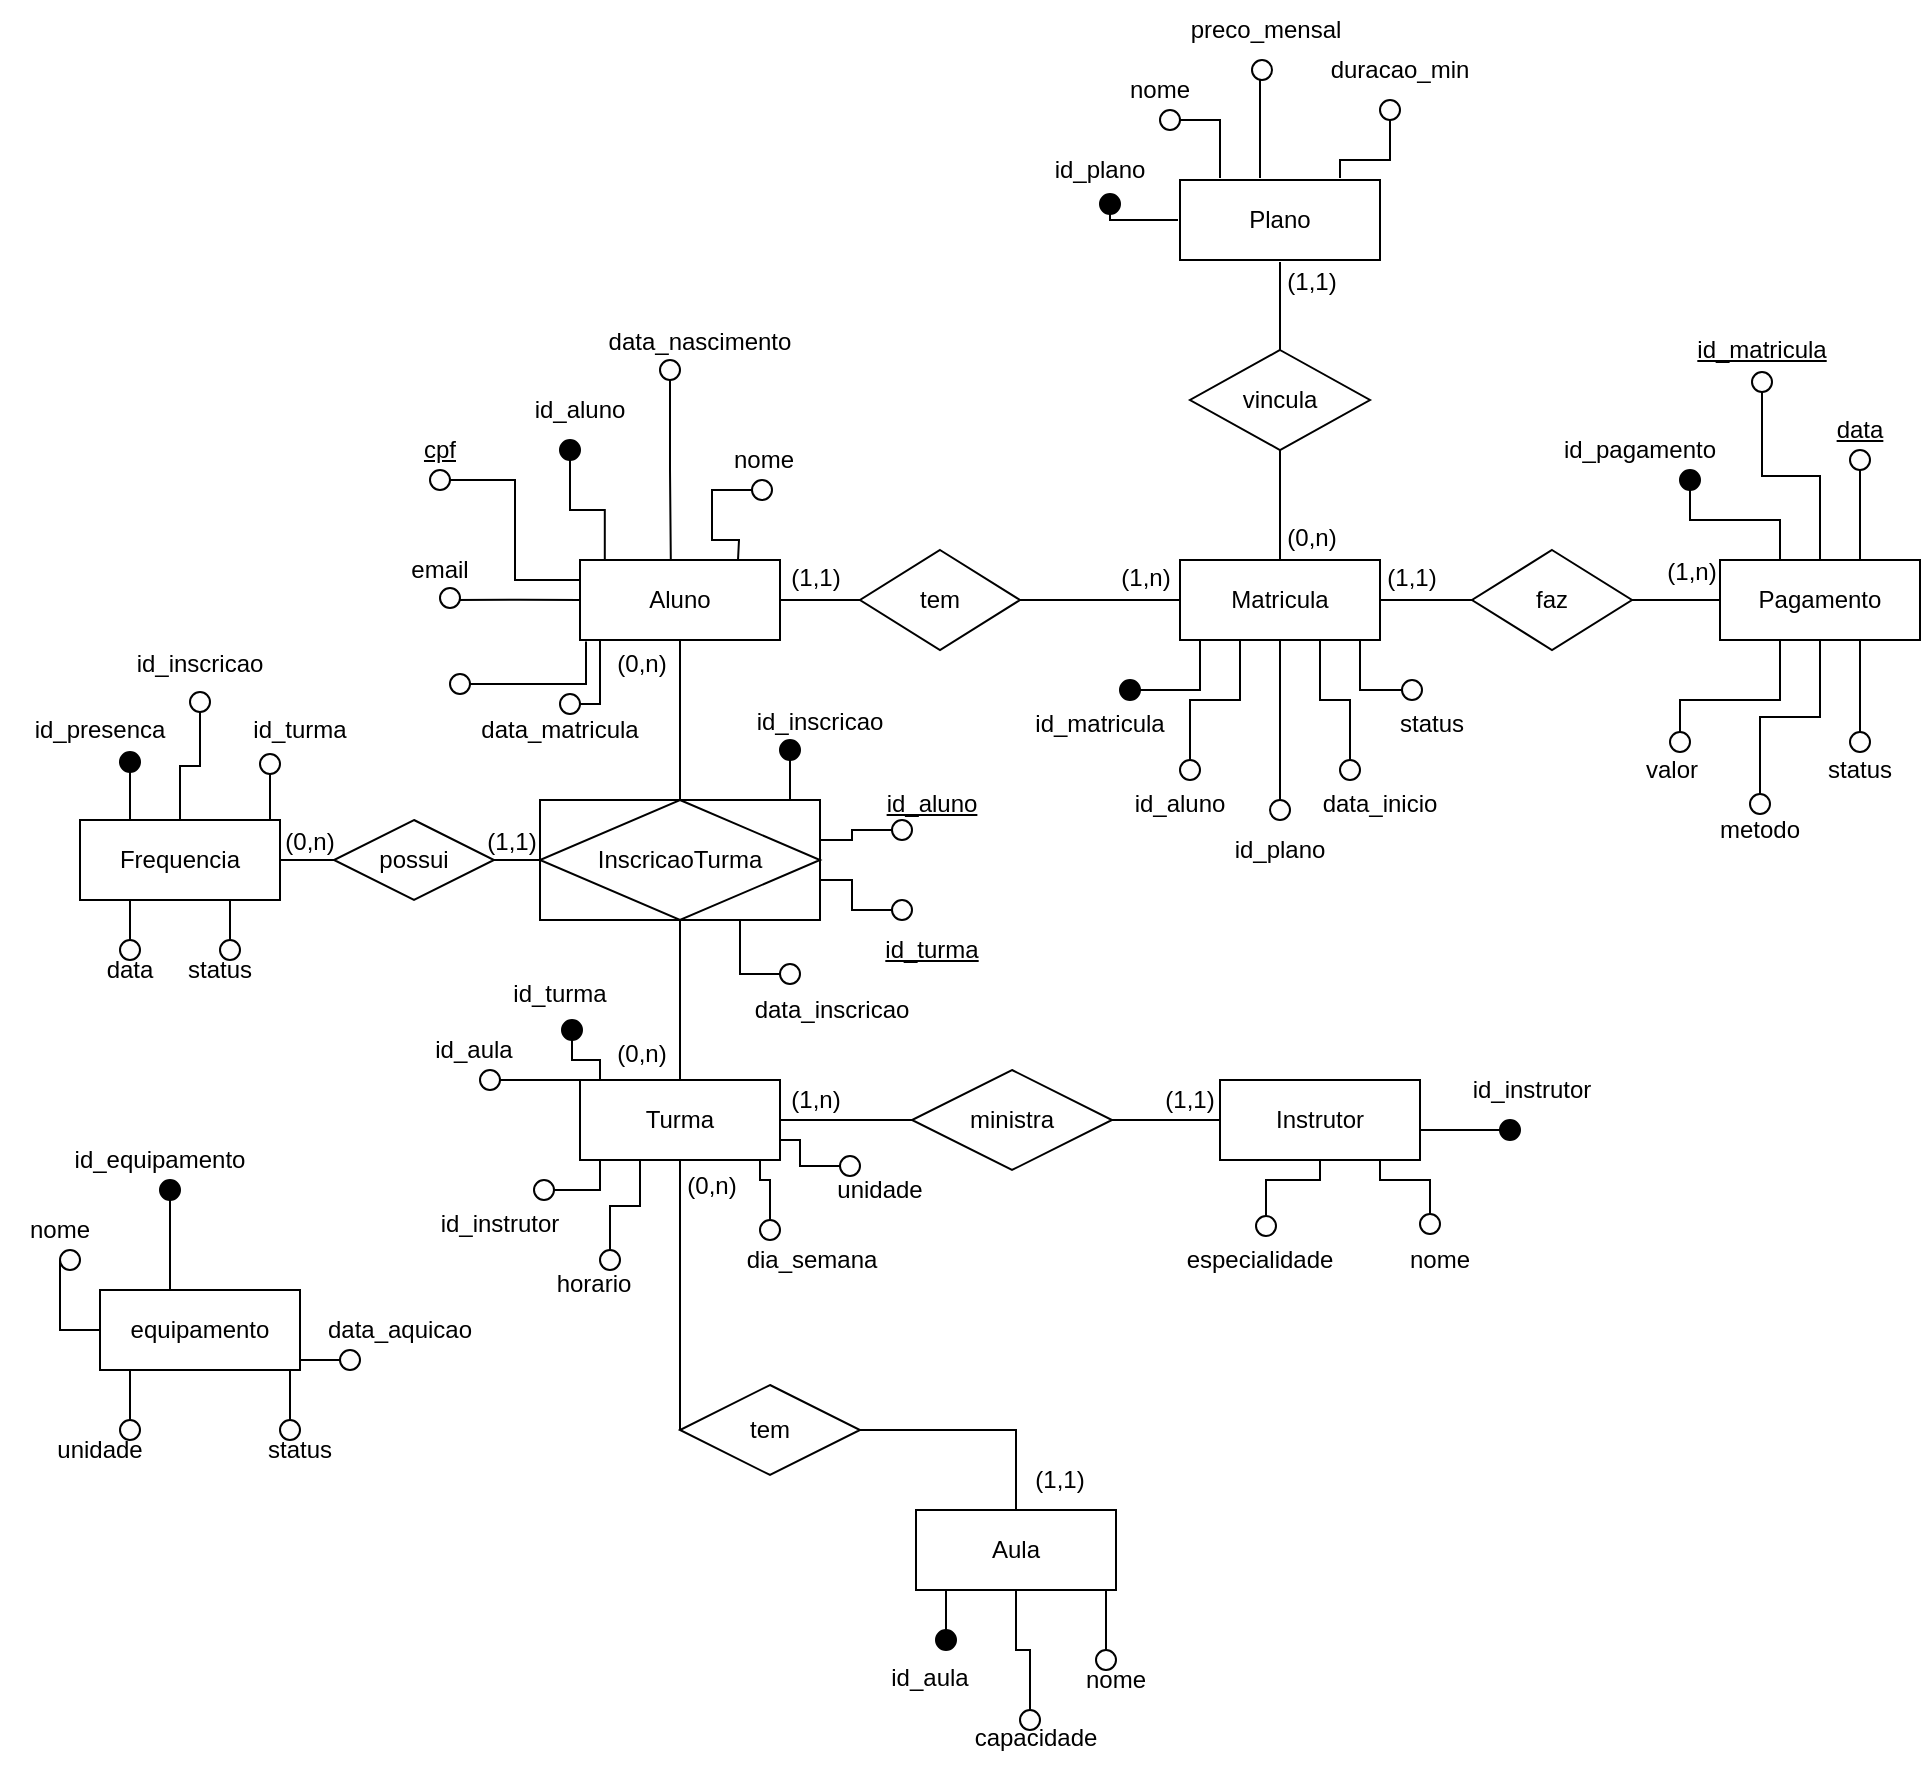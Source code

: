 <mxfile version="27.2.0">
  <diagram name="Página-1" id="5jeI69gCroo9ot7towC1">
    <mxGraphModel dx="2875" dy="958" grid="1" gridSize="10" guides="1" tooltips="1" connect="1" arrows="1" fold="1" page="1" pageScale="1" pageWidth="980" pageHeight="1390" background="none" math="0" shadow="0">
      <root>
        <mxCell id="0" />
        <mxCell id="1" parent="0" />
        <mxCell id="Lva2GTm_y-HYTiJIAOpJ-32" style="edgeStyle=orthogonalEdgeStyle;rounded=0;orthogonalLoop=1;jettySize=auto;html=1;exitX=0.5;exitY=1;exitDx=0;exitDy=0;endArrow=none;endFill=0;" parent="1" source="Lva2GTm_y-HYTiJIAOpJ-8" target="Lva2GTm_y-HYTiJIAOpJ-10" edge="1">
          <mxGeometry relative="1" as="geometry" />
        </mxCell>
        <mxCell id="Lva2GTm_y-HYTiJIAOpJ-36" style="edgeStyle=orthogonalEdgeStyle;rounded=0;orthogonalLoop=1;jettySize=auto;html=1;exitX=0;exitY=0.5;exitDx=0;exitDy=0;endArrow=none;endFill=0;" parent="1" source="Lva2GTm_y-HYTiJIAOpJ-8" target="Lva2GTm_y-HYTiJIAOpJ-24" edge="1">
          <mxGeometry relative="1" as="geometry" />
        </mxCell>
        <mxCell id="Lva2GTm_y-HYTiJIAOpJ-8" value="InscricaoTurma" style="shape=associativeEntity;whiteSpace=wrap;html=1;align=center;rounded=0;" parent="1" vertex="1">
          <mxGeometry x="-690" y="450" width="140" height="60" as="geometry" />
        </mxCell>
        <mxCell id="Lva2GTm_y-HYTiJIAOpJ-9" value="equipamento" style="whiteSpace=wrap;html=1;align=center;" parent="1" vertex="1">
          <mxGeometry x="-910" y="695" width="100" height="40" as="geometry" />
        </mxCell>
        <mxCell id="Lva2GTm_y-HYTiJIAOpJ-33" style="edgeStyle=orthogonalEdgeStyle;rounded=0;orthogonalLoop=1;jettySize=auto;html=1;endArrow=none;endFill=0;" parent="1" source="Lva2GTm_y-HYTiJIAOpJ-10" target="Lva2GTm_y-HYTiJIAOpJ-13" edge="1">
          <mxGeometry relative="1" as="geometry" />
        </mxCell>
        <mxCell id="Lva2GTm_y-HYTiJIAOpJ-10" value="Turma" style="whiteSpace=wrap;html=1;align=center;" parent="1" vertex="1">
          <mxGeometry x="-670" y="590" width="100" height="40" as="geometry" />
        </mxCell>
        <mxCell id="Lva2GTm_y-HYTiJIAOpJ-11" value="Instrutor" style="whiteSpace=wrap;html=1;align=center;" parent="1" vertex="1">
          <mxGeometry x="-350" y="590" width="100" height="40" as="geometry" />
        </mxCell>
        <mxCell id="Lva2GTm_y-HYTiJIAOpJ-34" style="edgeStyle=orthogonalEdgeStyle;rounded=0;orthogonalLoop=1;jettySize=auto;html=1;exitX=1;exitY=0.5;exitDx=0;exitDy=0;endArrow=none;endFill=0;" parent="1" source="Lva2GTm_y-HYTiJIAOpJ-13" target="Lva2GTm_y-HYTiJIAOpJ-11" edge="1">
          <mxGeometry relative="1" as="geometry" />
        </mxCell>
        <mxCell id="Lva2GTm_y-HYTiJIAOpJ-13" value="ministra" style="shape=rhombus;perimeter=rhombusPerimeter;whiteSpace=wrap;html=1;align=center;" parent="1" vertex="1">
          <mxGeometry x="-504" y="585" width="100" height="50" as="geometry" />
        </mxCell>
        <mxCell id="Lva2GTm_y-HYTiJIAOpJ-14" value="Aula" style="whiteSpace=wrap;html=1;align=center;" parent="1" vertex="1">
          <mxGeometry x="-502" y="805" width="100" height="40" as="geometry" />
        </mxCell>
        <mxCell id="Lva2GTm_y-HYTiJIAOpJ-25" style="edgeStyle=orthogonalEdgeStyle;rounded=0;orthogonalLoop=1;jettySize=auto;html=1;entryX=0;entryY=0.5;entryDx=0;entryDy=0;endArrow=none;endFill=0;" parent="1" source="Lva2GTm_y-HYTiJIAOpJ-15" target="Lva2GTm_y-HYTiJIAOpJ-19" edge="1">
          <mxGeometry relative="1" as="geometry" />
        </mxCell>
        <mxCell id="Lva2GTm_y-HYTiJIAOpJ-31" style="edgeStyle=orthogonalEdgeStyle;rounded=0;orthogonalLoop=1;jettySize=auto;html=1;endArrow=none;endFill=0;" parent="1" source="Lva2GTm_y-HYTiJIAOpJ-15" target="Lva2GTm_y-HYTiJIAOpJ-8" edge="1">
          <mxGeometry relative="1" as="geometry" />
        </mxCell>
        <mxCell id="Lva2GTm_y-HYTiJIAOpJ-15" value="Aluno" style="whiteSpace=wrap;html=1;align=center;" parent="1" vertex="1">
          <mxGeometry x="-670" y="330" width="100" height="40" as="geometry" />
        </mxCell>
        <mxCell id="Lva2GTm_y-HYTiJIAOpJ-27" style="edgeStyle=orthogonalEdgeStyle;rounded=0;orthogonalLoop=1;jettySize=auto;html=1;entryX=0;entryY=0.5;entryDx=0;entryDy=0;endArrow=none;endFill=0;" parent="1" source="Lva2GTm_y-HYTiJIAOpJ-16" target="Lva2GTm_y-HYTiJIAOpJ-22" edge="1">
          <mxGeometry relative="1" as="geometry" />
        </mxCell>
        <mxCell id="Lva2GTm_y-HYTiJIAOpJ-28" style="edgeStyle=orthogonalEdgeStyle;rounded=0;orthogonalLoop=1;jettySize=auto;html=1;entryX=0.5;entryY=1;entryDx=0;entryDy=0;endArrow=none;endFill=0;" parent="1" source="Lva2GTm_y-HYTiJIAOpJ-16" target="Lva2GTm_y-HYTiJIAOpJ-20" edge="1">
          <mxGeometry relative="1" as="geometry" />
        </mxCell>
        <mxCell id="Lva2GTm_y-HYTiJIAOpJ-16" value="Matricula" style="whiteSpace=wrap;html=1;align=center;" parent="1" vertex="1">
          <mxGeometry x="-370" y="330" width="100" height="40" as="geometry" />
        </mxCell>
        <mxCell id="Lva2GTm_y-HYTiJIAOpJ-17" value="Pagamento" style="whiteSpace=wrap;html=1;align=center;" parent="1" vertex="1">
          <mxGeometry x="-100" y="330" width="100" height="40" as="geometry" />
        </mxCell>
        <mxCell id="Lva2GTm_y-HYTiJIAOpJ-18" value="Plano" style="whiteSpace=wrap;html=1;align=center;strokeColor=default;perimeterSpacing=1;" parent="1" vertex="1">
          <mxGeometry x="-370" y="140" width="100" height="40" as="geometry" />
        </mxCell>
        <mxCell id="Lva2GTm_y-HYTiJIAOpJ-26" style="edgeStyle=orthogonalEdgeStyle;rounded=0;orthogonalLoop=1;jettySize=auto;html=1;endArrow=none;endFill=0;" parent="1" source="Lva2GTm_y-HYTiJIAOpJ-19" target="Lva2GTm_y-HYTiJIAOpJ-16" edge="1">
          <mxGeometry relative="1" as="geometry" />
        </mxCell>
        <mxCell id="Lva2GTm_y-HYTiJIAOpJ-19" value="tem" style="shape=rhombus;perimeter=rhombusPerimeter;whiteSpace=wrap;html=1;align=center;" parent="1" vertex="1">
          <mxGeometry x="-530" y="325" width="80" height="50" as="geometry" />
        </mxCell>
        <mxCell id="Lva2GTm_y-HYTiJIAOpJ-29" value="" style="edgeStyle=orthogonalEdgeStyle;rounded=0;orthogonalLoop=1;jettySize=auto;html=1;endArrow=none;endFill=0;" parent="1" source="Lva2GTm_y-HYTiJIAOpJ-20" target="Lva2GTm_y-HYTiJIAOpJ-18" edge="1">
          <mxGeometry relative="1" as="geometry" />
        </mxCell>
        <mxCell id="Lva2GTm_y-HYTiJIAOpJ-20" value="vincula" style="shape=rhombus;perimeter=rhombusPerimeter;whiteSpace=wrap;html=1;align=center;" parent="1" vertex="1">
          <mxGeometry x="-365" y="225" width="90" height="50" as="geometry" />
        </mxCell>
        <mxCell id="Lva2GTm_y-HYTiJIAOpJ-21" style="edgeStyle=orthogonalEdgeStyle;rounded=0;orthogonalLoop=1;jettySize=auto;html=1;exitX=0.5;exitY=1;exitDx=0;exitDy=0;" parent="1" source="Lva2GTm_y-HYTiJIAOpJ-20" target="Lva2GTm_y-HYTiJIAOpJ-20" edge="1">
          <mxGeometry relative="1" as="geometry" />
        </mxCell>
        <mxCell id="Lva2GTm_y-HYTiJIAOpJ-30" style="edgeStyle=orthogonalEdgeStyle;rounded=0;orthogonalLoop=1;jettySize=auto;html=1;exitX=1;exitY=0.5;exitDx=0;exitDy=0;entryX=0;entryY=0.5;entryDx=0;entryDy=0;endArrow=none;endFill=0;" parent="1" source="Lva2GTm_y-HYTiJIAOpJ-22" target="Lva2GTm_y-HYTiJIAOpJ-17" edge="1">
          <mxGeometry relative="1" as="geometry" />
        </mxCell>
        <mxCell id="Lva2GTm_y-HYTiJIAOpJ-22" value="faz" style="shape=rhombus;perimeter=rhombusPerimeter;whiteSpace=wrap;html=1;align=center;" parent="1" vertex="1">
          <mxGeometry x="-224" y="325" width="80" height="50" as="geometry" />
        </mxCell>
        <mxCell id="Lva2GTm_y-HYTiJIAOpJ-24" value="Frequencia" style="whiteSpace=wrap;html=1;align=center;" parent="1" vertex="1">
          <mxGeometry x="-920" y="460" width="100" height="40" as="geometry" />
        </mxCell>
        <mxCell id="Lva2GTm_y-HYTiJIAOpJ-38" value="(1,1)" style="text;html=1;align=center;verticalAlign=middle;whiteSpace=wrap;rounded=0;" parent="1" vertex="1">
          <mxGeometry x="-582" y="324" width="60" height="30" as="geometry" />
        </mxCell>
        <mxCell id="Lva2GTm_y-HYTiJIAOpJ-39" value="(1,n)" style="text;html=1;align=center;verticalAlign=middle;whiteSpace=wrap;rounded=0;" parent="1" vertex="1">
          <mxGeometry x="-417" y="324" width="60" height="30" as="geometry" />
        </mxCell>
        <mxCell id="Lva2GTm_y-HYTiJIAOpJ-40" value="(1,1)" style="text;html=1;align=center;verticalAlign=middle;whiteSpace=wrap;rounded=0;" parent="1" vertex="1">
          <mxGeometry x="-284" y="324" width="60" height="30" as="geometry" />
        </mxCell>
        <mxCell id="Lva2GTm_y-HYTiJIAOpJ-41" value="(1,n)" style="text;html=1;align=center;verticalAlign=middle;whiteSpace=wrap;rounded=0;" parent="1" vertex="1">
          <mxGeometry x="-144" y="321" width="60" height="30" as="geometry" />
        </mxCell>
        <mxCell id="Lva2GTm_y-HYTiJIAOpJ-42" value="(0,n)" style="text;html=1;align=center;verticalAlign=middle;whiteSpace=wrap;rounded=0;" parent="1" vertex="1">
          <mxGeometry x="-334" y="304" width="60" height="30" as="geometry" />
        </mxCell>
        <mxCell id="Lva2GTm_y-HYTiJIAOpJ-43" value="(1,1)" style="text;html=1;align=center;verticalAlign=middle;whiteSpace=wrap;rounded=0;" parent="1" vertex="1">
          <mxGeometry x="-334" y="176" width="60" height="30" as="geometry" />
        </mxCell>
        <mxCell id="Lva2GTm_y-HYTiJIAOpJ-44" value="(0,n)" style="text;html=1;align=center;verticalAlign=middle;whiteSpace=wrap;rounded=0;" parent="1" vertex="1">
          <mxGeometry x="-660" y="367" width="42" height="30" as="geometry" />
        </mxCell>
        <mxCell id="Lva2GTm_y-HYTiJIAOpJ-45" value="(0,n)" style="text;html=1;align=center;verticalAlign=middle;whiteSpace=wrap;rounded=0;" parent="1" vertex="1">
          <mxGeometry x="-669" y="562" width="60" height="30" as="geometry" />
        </mxCell>
        <mxCell id="Lva2GTm_y-HYTiJIAOpJ-46" value="(1,1)" style="text;html=1;align=center;verticalAlign=middle;whiteSpace=wrap;rounded=0;" parent="1" vertex="1">
          <mxGeometry x="-395" y="585" width="60" height="30" as="geometry" />
        </mxCell>
        <mxCell id="Lva2GTm_y-HYTiJIAOpJ-47" value="(1,n)" style="text;html=1;align=center;verticalAlign=middle;whiteSpace=wrap;rounded=0;" parent="1" vertex="1">
          <mxGeometry x="-582" y="585" width="60" height="30" as="geometry" />
        </mxCell>
        <mxCell id="Lva2GTm_y-HYTiJIAOpJ-48" value="(1,1)" style="text;html=1;align=center;verticalAlign=middle;whiteSpace=wrap;rounded=0;" parent="1" vertex="1">
          <mxGeometry x="-460" y="775" width="60" height="30" as="geometry" />
        </mxCell>
        <mxCell id="Lva2GTm_y-HYTiJIAOpJ-49" value="(0,n)" style="text;html=1;align=center;verticalAlign=middle;whiteSpace=wrap;rounded=0;" parent="1" vertex="1">
          <mxGeometry x="-634" y="628" width="60" height="30" as="geometry" />
        </mxCell>
        <mxCell id="Lva2GTm_y-HYTiJIAOpJ-52" value="id_aluno" style="text;html=1;align=center;verticalAlign=middle;whiteSpace=wrap;rounded=0;" parent="1" vertex="1">
          <mxGeometry x="-700" y="240" width="60" height="30" as="geometry" />
        </mxCell>
        <mxCell id="Lva2GTm_y-HYTiJIAOpJ-53" value="nome" style="text;html=1;align=center;verticalAlign=middle;whiteSpace=wrap;rounded=0;" parent="1" vertex="1">
          <mxGeometry x="-608" y="265" width="60" height="30" as="geometry" />
        </mxCell>
        <mxCell id="Lva2GTm_y-HYTiJIAOpJ-54" value="data_nascimento" style="text;html=1;align=center;verticalAlign=middle;whiteSpace=wrap;rounded=0;" parent="1" vertex="1">
          <mxGeometry x="-670" y="206" width="120" height="30" as="geometry" />
        </mxCell>
        <mxCell id="Lva2GTm_y-HYTiJIAOpJ-55" value="cpf" style="text;html=1;align=center;verticalAlign=middle;whiteSpace=wrap;rounded=0;fontStyle=4" parent="1" vertex="1">
          <mxGeometry x="-770" y="260" width="60" height="30" as="geometry" />
        </mxCell>
        <mxCell id="Lva2GTm_y-HYTiJIAOpJ-56" value="email" style="text;html=1;align=center;verticalAlign=middle;whiteSpace=wrap;rounded=0;" parent="1" vertex="1">
          <mxGeometry x="-770" y="320" width="60" height="30" as="geometry" />
        </mxCell>
        <mxCell id="Lva2GTm_y-HYTiJIAOpJ-59" value="data_matricula" style="text;html=1;align=center;verticalAlign=middle;whiteSpace=wrap;rounded=0;" parent="1" vertex="1">
          <mxGeometry x="-710" y="400" width="60" height="30" as="geometry" />
        </mxCell>
        <mxCell id="Lva2GTm_y-HYTiJIAOpJ-74" style="edgeStyle=orthogonalEdgeStyle;rounded=0;orthogonalLoop=1;jettySize=auto;html=1;entryX=0;entryY=0.25;entryDx=0;entryDy=0;endArrow=none;endFill=0;" parent="1" source="Lva2GTm_y-HYTiJIAOpJ-61" target="Lva2GTm_y-HYTiJIAOpJ-15" edge="1">
          <mxGeometry relative="1" as="geometry" />
        </mxCell>
        <mxCell id="Lva2GTm_y-HYTiJIAOpJ-61" value="" style="ellipse;whiteSpace=wrap;html=1;aspect=fixed;" parent="1" vertex="1">
          <mxGeometry x="-745" y="285" width="10" height="10" as="geometry" />
        </mxCell>
        <mxCell id="Lva2GTm_y-HYTiJIAOpJ-62" value="" style="ellipse;whiteSpace=wrap;html=1;aspect=fixed;" parent="1" vertex="1">
          <mxGeometry x="-584" y="290" width="10" height="10" as="geometry" />
        </mxCell>
        <mxCell id="Lva2GTm_y-HYTiJIAOpJ-63" value="" style="ellipse;whiteSpace=wrap;html=1;aspect=fixed;" parent="1" vertex="1">
          <mxGeometry x="-630" y="230" width="10" height="10" as="geometry" />
        </mxCell>
        <mxCell id="Lva2GTm_y-HYTiJIAOpJ-64" value="" style="ellipse;whiteSpace=wrap;html=1;aspect=fixed;labelBackgroundColor=none;fillColor=#000000;" parent="1" vertex="1">
          <mxGeometry x="-680" y="270" width="10" height="10" as="geometry" />
        </mxCell>
        <mxCell id="Lva2GTm_y-HYTiJIAOpJ-73" style="edgeStyle=orthogonalEdgeStyle;rounded=0;orthogonalLoop=1;jettySize=auto;html=1;entryX=0;entryY=0.5;entryDx=0;entryDy=0;exitX=0.7;exitY=0.594;exitDx=0;exitDy=0;exitPerimeter=0;endArrow=none;endFill=0;" parent="1" source="Lva2GTm_y-HYTiJIAOpJ-65" target="Lva2GTm_y-HYTiJIAOpJ-15" edge="1">
          <mxGeometry relative="1" as="geometry" />
        </mxCell>
        <mxCell id="Lva2GTm_y-HYTiJIAOpJ-65" value="" style="ellipse;whiteSpace=wrap;html=1;aspect=fixed;" parent="1" vertex="1">
          <mxGeometry x="-740" y="344" width="10" height="10" as="geometry" />
        </mxCell>
        <mxCell id="Lva2GTm_y-HYTiJIAOpJ-66" value="" style="ellipse;whiteSpace=wrap;html=1;aspect=fixed;" parent="1" vertex="1">
          <mxGeometry x="-735" y="387" width="10" height="10" as="geometry" />
        </mxCell>
        <mxCell id="Lva2GTm_y-HYTiJIAOpJ-128" style="edgeStyle=orthogonalEdgeStyle;rounded=0;orthogonalLoop=1;jettySize=auto;html=1;endArrow=none;endFill=0;" parent="1" source="Lva2GTm_y-HYTiJIAOpJ-67" target="Lva2GTm_y-HYTiJIAOpJ-15" edge="1">
          <mxGeometry relative="1" as="geometry">
            <Array as="points">
              <mxPoint x="-660" y="402" />
            </Array>
          </mxGeometry>
        </mxCell>
        <mxCell id="Lva2GTm_y-HYTiJIAOpJ-67" value="" style="ellipse;whiteSpace=wrap;html=1;aspect=fixed;" parent="1" vertex="1">
          <mxGeometry x="-680" y="397" width="10" height="10" as="geometry" />
        </mxCell>
        <mxCell id="Lva2GTm_y-HYTiJIAOpJ-71" style="edgeStyle=orthogonalEdgeStyle;rounded=0;orthogonalLoop=1;jettySize=auto;html=1;entryX=0.033;entryY=1.017;entryDx=0;entryDy=0;endArrow=none;endFill=0;entryPerimeter=0;" parent="1" source="Lva2GTm_y-HYTiJIAOpJ-66" target="Lva2GTm_y-HYTiJIAOpJ-15" edge="1">
          <mxGeometry relative="1" as="geometry">
            <Array as="points">
              <mxPoint x="-667" y="392" />
              <mxPoint x="-667" y="371" />
            </Array>
          </mxGeometry>
        </mxCell>
        <mxCell id="Lva2GTm_y-HYTiJIAOpJ-75" style="edgeStyle=orthogonalEdgeStyle;rounded=0;orthogonalLoop=1;jettySize=auto;html=1;entryX=0.124;entryY=-0.004;entryDx=0;entryDy=0;entryPerimeter=0;endArrow=none;endFill=0;" parent="1" source="Lva2GTm_y-HYTiJIAOpJ-64" target="Lva2GTm_y-HYTiJIAOpJ-15" edge="1">
          <mxGeometry relative="1" as="geometry" />
        </mxCell>
        <mxCell id="Lva2GTm_y-HYTiJIAOpJ-76" style="edgeStyle=orthogonalEdgeStyle;rounded=0;orthogonalLoop=1;jettySize=auto;html=1;endArrow=none;endFill=0;" parent="1" source="Lva2GTm_y-HYTiJIAOpJ-62" edge="1">
          <mxGeometry relative="1" as="geometry">
            <mxPoint x="-591" y="330" as="targetPoint" />
          </mxGeometry>
        </mxCell>
        <mxCell id="Lva2GTm_y-HYTiJIAOpJ-77" style="edgeStyle=orthogonalEdgeStyle;rounded=0;orthogonalLoop=1;jettySize=auto;html=1;entryX=0.454;entryY=-0.013;entryDx=0;entryDy=0;entryPerimeter=0;endArrow=none;endFill=0;" parent="1" source="Lva2GTm_y-HYTiJIAOpJ-63" target="Lva2GTm_y-HYTiJIAOpJ-15" edge="1">
          <mxGeometry relative="1" as="geometry" />
        </mxCell>
        <mxCell id="Lva2GTm_y-HYTiJIAOpJ-79" value="id_matricula" style="text;html=1;align=center;verticalAlign=middle;whiteSpace=wrap;rounded=0;" parent="1" vertex="1">
          <mxGeometry x="-440" y="397" width="60" height="30" as="geometry" />
        </mxCell>
        <mxCell id="Lva2GTm_y-HYTiJIAOpJ-80" value="id_aluno" style="text;html=1;align=center;verticalAlign=middle;whiteSpace=wrap;rounded=0;" parent="1" vertex="1">
          <mxGeometry x="-400" y="437" width="60" height="30" as="geometry" />
        </mxCell>
        <mxCell id="Lva2GTm_y-HYTiJIAOpJ-81" value="id_plano" style="text;html=1;align=center;verticalAlign=middle;whiteSpace=wrap;rounded=0;" parent="1" vertex="1">
          <mxGeometry x="-350" y="460" width="60" height="30" as="geometry" />
        </mxCell>
        <mxCell id="Lva2GTm_y-HYTiJIAOpJ-82" value="data_inicio" style="text;html=1;align=center;verticalAlign=middle;whiteSpace=wrap;rounded=0;" parent="1" vertex="1">
          <mxGeometry x="-300" y="437" width="60" height="30" as="geometry" />
        </mxCell>
        <mxCell id="Lva2GTm_y-HYTiJIAOpJ-83" value="status" style="text;html=1;align=center;verticalAlign=middle;whiteSpace=wrap;rounded=0;" parent="1" vertex="1">
          <mxGeometry x="-274" y="397" width="60" height="30" as="geometry" />
        </mxCell>
        <mxCell id="Lva2GTm_y-HYTiJIAOpJ-90" style="edgeStyle=orthogonalEdgeStyle;rounded=0;orthogonalLoop=1;jettySize=auto;html=1;endArrow=none;endFill=0;" parent="1" source="Lva2GTm_y-HYTiJIAOpJ-85" target="Lva2GTm_y-HYTiJIAOpJ-16" edge="1">
          <mxGeometry relative="1" as="geometry">
            <Array as="points">
              <mxPoint x="-360" y="395" />
            </Array>
          </mxGeometry>
        </mxCell>
        <mxCell id="Lva2GTm_y-HYTiJIAOpJ-85" value="" style="ellipse;whiteSpace=wrap;html=1;aspect=fixed;labelBackgroundColor=none;fillColor=#000000;" parent="1" vertex="1">
          <mxGeometry x="-400" y="390" width="10" height="10" as="geometry" />
        </mxCell>
        <mxCell id="Lva2GTm_y-HYTiJIAOpJ-89" style="edgeStyle=orthogonalEdgeStyle;rounded=0;orthogonalLoop=1;jettySize=auto;html=1;endArrow=none;endFill=0;" parent="1" source="Lva2GTm_y-HYTiJIAOpJ-86" target="Lva2GTm_y-HYTiJIAOpJ-16" edge="1">
          <mxGeometry relative="1" as="geometry">
            <Array as="points">
              <mxPoint x="-365" y="400" />
              <mxPoint x="-340" y="400" />
            </Array>
          </mxGeometry>
        </mxCell>
        <mxCell id="Lva2GTm_y-HYTiJIAOpJ-86" value="" style="ellipse;whiteSpace=wrap;html=1;aspect=fixed;" parent="1" vertex="1">
          <mxGeometry x="-370" y="430" width="10" height="10" as="geometry" />
        </mxCell>
        <mxCell id="Lva2GTm_y-HYTiJIAOpJ-88" style="edgeStyle=orthogonalEdgeStyle;rounded=0;orthogonalLoop=1;jettySize=auto;html=1;endArrow=none;endFill=0;" parent="1" source="Lva2GTm_y-HYTiJIAOpJ-87" target="Lva2GTm_y-HYTiJIAOpJ-16" edge="1">
          <mxGeometry relative="1" as="geometry">
            <Array as="points">
              <mxPoint x="-320" y="390" />
              <mxPoint x="-320" y="390" />
            </Array>
          </mxGeometry>
        </mxCell>
        <mxCell id="Lva2GTm_y-HYTiJIAOpJ-87" value="" style="ellipse;whiteSpace=wrap;html=1;aspect=fixed;" parent="1" vertex="1">
          <mxGeometry x="-325" y="450" width="10" height="10" as="geometry" />
        </mxCell>
        <mxCell id="Lva2GTm_y-HYTiJIAOpJ-93" style="edgeStyle=orthogonalEdgeStyle;rounded=0;orthogonalLoop=1;jettySize=auto;html=1;endArrow=none;endFill=0;" parent="1" source="Lva2GTm_y-HYTiJIAOpJ-91" target="Lva2GTm_y-HYTiJIAOpJ-16" edge="1">
          <mxGeometry relative="1" as="geometry">
            <Array as="points">
              <mxPoint x="-285" y="400" />
              <mxPoint x="-300" y="400" />
            </Array>
          </mxGeometry>
        </mxCell>
        <mxCell id="Lva2GTm_y-HYTiJIAOpJ-91" value="" style="ellipse;whiteSpace=wrap;html=1;aspect=fixed;" parent="1" vertex="1">
          <mxGeometry x="-290" y="430" width="10" height="10" as="geometry" />
        </mxCell>
        <mxCell id="Lva2GTm_y-HYTiJIAOpJ-95" style="edgeStyle=orthogonalEdgeStyle;rounded=0;orthogonalLoop=1;jettySize=auto;html=1;endArrow=none;endFill=0;" parent="1" source="Lva2GTm_y-HYTiJIAOpJ-92" target="Lva2GTm_y-HYTiJIAOpJ-16" edge="1">
          <mxGeometry relative="1" as="geometry">
            <Array as="points">
              <mxPoint x="-280" y="395" />
            </Array>
          </mxGeometry>
        </mxCell>
        <mxCell id="Lva2GTm_y-HYTiJIAOpJ-92" value="" style="ellipse;whiteSpace=wrap;html=1;aspect=fixed;" parent="1" vertex="1">
          <mxGeometry x="-259" y="390" width="10" height="10" as="geometry" />
        </mxCell>
        <mxCell id="Lva2GTm_y-HYTiJIAOpJ-96" value="id_plano" style="text;html=1;align=center;verticalAlign=middle;whiteSpace=wrap;rounded=0;" parent="1" vertex="1">
          <mxGeometry x="-440" y="120" width="60" height="30" as="geometry" />
        </mxCell>
        <mxCell id="Lva2GTm_y-HYTiJIAOpJ-97" value="nome" style="text;html=1;align=center;verticalAlign=middle;whiteSpace=wrap;rounded=0;" parent="1" vertex="1">
          <mxGeometry x="-410" y="80" width="60" height="30" as="geometry" />
        </mxCell>
        <mxCell id="Lva2GTm_y-HYTiJIAOpJ-98" value="preco_mensal" style="text;html=1;align=center;verticalAlign=middle;whiteSpace=wrap;rounded=0;" parent="1" vertex="1">
          <mxGeometry x="-357" y="50" width="60" height="30" as="geometry" />
        </mxCell>
        <mxCell id="Lva2GTm_y-HYTiJIAOpJ-99" value="duracao_min" style="text;html=1;align=center;verticalAlign=middle;whiteSpace=wrap;rounded=0;" parent="1" vertex="1">
          <mxGeometry x="-290" y="70" width="60" height="30" as="geometry" />
        </mxCell>
        <mxCell id="Lva2GTm_y-HYTiJIAOpJ-103" style="edgeStyle=orthogonalEdgeStyle;rounded=0;orthogonalLoop=1;jettySize=auto;html=1;endArrow=none;endFill=0;" parent="1" source="Lva2GTm_y-HYTiJIAOpJ-100" target="Lva2GTm_y-HYTiJIAOpJ-18" edge="1">
          <mxGeometry relative="1" as="geometry">
            <Array as="points">
              <mxPoint x="-265" y="130" />
              <mxPoint x="-290" y="130" />
            </Array>
          </mxGeometry>
        </mxCell>
        <mxCell id="Lva2GTm_y-HYTiJIAOpJ-100" value="" style="ellipse;whiteSpace=wrap;html=1;aspect=fixed;" parent="1" vertex="1">
          <mxGeometry x="-270" y="100" width="10" height="10" as="geometry" />
        </mxCell>
        <mxCell id="Lva2GTm_y-HYTiJIAOpJ-102" style="edgeStyle=orthogonalEdgeStyle;rounded=0;orthogonalLoop=1;jettySize=auto;html=1;endArrow=none;endFill=0;" parent="1" source="Lva2GTm_y-HYTiJIAOpJ-101" target="Lva2GTm_y-HYTiJIAOpJ-18" edge="1">
          <mxGeometry relative="1" as="geometry">
            <Array as="points">
              <mxPoint x="-330" y="100" />
              <mxPoint x="-330" y="100" />
            </Array>
          </mxGeometry>
        </mxCell>
        <mxCell id="Lva2GTm_y-HYTiJIAOpJ-101" value="" style="ellipse;whiteSpace=wrap;html=1;aspect=fixed;" parent="1" vertex="1">
          <mxGeometry x="-334" y="80" width="10" height="10" as="geometry" />
        </mxCell>
        <mxCell id="Lva2GTm_y-HYTiJIAOpJ-106" style="edgeStyle=orthogonalEdgeStyle;rounded=0;orthogonalLoop=1;jettySize=auto;html=1;endArrow=none;endFill=0;" parent="1" source="Lva2GTm_y-HYTiJIAOpJ-104" target="Lva2GTm_y-HYTiJIAOpJ-18" edge="1">
          <mxGeometry relative="1" as="geometry">
            <Array as="points">
              <mxPoint x="-350" y="110" />
            </Array>
          </mxGeometry>
        </mxCell>
        <mxCell id="Lva2GTm_y-HYTiJIAOpJ-104" value="" style="ellipse;whiteSpace=wrap;html=1;aspect=fixed;" parent="1" vertex="1">
          <mxGeometry x="-380" y="105" width="10" height="10" as="geometry" />
        </mxCell>
        <mxCell id="Lva2GTm_y-HYTiJIAOpJ-107" style="edgeStyle=orthogonalEdgeStyle;rounded=0;orthogonalLoop=1;jettySize=auto;html=1;endArrow=none;endFill=0;" parent="1" source="Lva2GTm_y-HYTiJIAOpJ-105" target="Lva2GTm_y-HYTiJIAOpJ-18" edge="1">
          <mxGeometry relative="1" as="geometry">
            <Array as="points">
              <mxPoint x="-405" y="160" />
            </Array>
          </mxGeometry>
        </mxCell>
        <mxCell id="Lva2GTm_y-HYTiJIAOpJ-105" value="" style="ellipse;whiteSpace=wrap;html=1;aspect=fixed;gradientColor=none;fillColor=#000000;" parent="1" vertex="1">
          <mxGeometry x="-410" y="147" width="10" height="10" as="geometry" />
        </mxCell>
        <mxCell id="Lva2GTm_y-HYTiJIAOpJ-108" value="id_pagamento" style="text;html=1;align=center;verticalAlign=middle;whiteSpace=wrap;rounded=0;" parent="1" vertex="1">
          <mxGeometry x="-170" y="260" width="60" height="30" as="geometry" />
        </mxCell>
        <mxCell id="Lva2GTm_y-HYTiJIAOpJ-109" value="id_matricula" style="text;html=1;align=center;verticalAlign=middle;whiteSpace=wrap;rounded=0;fontStyle=4" parent="1" vertex="1">
          <mxGeometry x="-109" y="210" width="60" height="30" as="geometry" />
        </mxCell>
        <mxCell id="Lva2GTm_y-HYTiJIAOpJ-110" value="data" style="text;html=1;align=center;verticalAlign=middle;whiteSpace=wrap;rounded=0;fontStyle=4" parent="1" vertex="1">
          <mxGeometry x="-60" y="250" width="60" height="30" as="geometry" />
        </mxCell>
        <mxCell id="Lva2GTm_y-HYTiJIAOpJ-123" style="edgeStyle=orthogonalEdgeStyle;rounded=0;orthogonalLoop=1;jettySize=auto;html=1;endArrow=none;endFill=0;" parent="1" source="Lva2GTm_y-HYTiJIAOpJ-111" target="Lva2GTm_y-HYTiJIAOpJ-17" edge="1">
          <mxGeometry relative="1" as="geometry">
            <Array as="points">
              <mxPoint x="-30" y="320" />
              <mxPoint x="-30" y="320" />
            </Array>
          </mxGeometry>
        </mxCell>
        <mxCell id="Lva2GTm_y-HYTiJIAOpJ-111" value="" style="ellipse;whiteSpace=wrap;html=1;aspect=fixed;" parent="1" vertex="1">
          <mxGeometry x="-35" y="275" width="10" height="10" as="geometry" />
        </mxCell>
        <mxCell id="Lva2GTm_y-HYTiJIAOpJ-124" style="edgeStyle=orthogonalEdgeStyle;rounded=0;orthogonalLoop=1;jettySize=auto;html=1;endArrow=none;endFill=0;" parent="1" source="Lva2GTm_y-HYTiJIAOpJ-112" target="Lva2GTm_y-HYTiJIAOpJ-17" edge="1">
          <mxGeometry relative="1" as="geometry" />
        </mxCell>
        <mxCell id="Lva2GTm_y-HYTiJIAOpJ-112" value="" style="ellipse;whiteSpace=wrap;html=1;aspect=fixed;" parent="1" vertex="1">
          <mxGeometry x="-84" y="236" width="10" height="10" as="geometry" />
        </mxCell>
        <mxCell id="Lva2GTm_y-HYTiJIAOpJ-125" style="edgeStyle=orthogonalEdgeStyle;rounded=0;orthogonalLoop=1;jettySize=auto;html=1;endArrow=none;endFill=0;" parent="1" source="Lva2GTm_y-HYTiJIAOpJ-113" target="Lva2GTm_y-HYTiJIAOpJ-17" edge="1">
          <mxGeometry relative="1" as="geometry">
            <Array as="points">
              <mxPoint x="-115" y="310" />
              <mxPoint x="-70" y="310" />
            </Array>
          </mxGeometry>
        </mxCell>
        <mxCell id="Lva2GTm_y-HYTiJIAOpJ-113" value="" style="ellipse;whiteSpace=wrap;html=1;aspect=fixed;fillColor=#000000;" parent="1" vertex="1">
          <mxGeometry x="-120" y="285" width="10" height="10" as="geometry" />
        </mxCell>
        <mxCell id="Lva2GTm_y-HYTiJIAOpJ-114" value="valor" style="text;html=1;align=center;verticalAlign=middle;whiteSpace=wrap;rounded=0;" parent="1" vertex="1">
          <mxGeometry x="-154" y="420" width="60" height="30" as="geometry" />
        </mxCell>
        <mxCell id="Lva2GTm_y-HYTiJIAOpJ-115" value="metodo" style="text;html=1;align=center;verticalAlign=middle;whiteSpace=wrap;rounded=0;" parent="1" vertex="1">
          <mxGeometry x="-110" y="450" width="60" height="30" as="geometry" />
        </mxCell>
        <mxCell id="Lva2GTm_y-HYTiJIAOpJ-116" value="status" style="text;html=1;align=center;verticalAlign=middle;whiteSpace=wrap;rounded=0;" parent="1" vertex="1">
          <mxGeometry x="-60" y="420" width="60" height="30" as="geometry" />
        </mxCell>
        <mxCell id="Lva2GTm_y-HYTiJIAOpJ-122" style="edgeStyle=orthogonalEdgeStyle;rounded=0;orthogonalLoop=1;jettySize=auto;html=1;endArrow=none;endFill=0;" parent="1" source="Lva2GTm_y-HYTiJIAOpJ-117" target="Lva2GTm_y-HYTiJIAOpJ-17" edge="1">
          <mxGeometry relative="1" as="geometry">
            <Array as="points">
              <mxPoint x="-120" y="400" />
              <mxPoint x="-70" y="400" />
            </Array>
          </mxGeometry>
        </mxCell>
        <mxCell id="Lva2GTm_y-HYTiJIAOpJ-117" value="" style="ellipse;whiteSpace=wrap;html=1;aspect=fixed;" parent="1" vertex="1">
          <mxGeometry x="-125" y="416" width="10" height="10" as="geometry" />
        </mxCell>
        <mxCell id="Lva2GTm_y-HYTiJIAOpJ-121" style="edgeStyle=orthogonalEdgeStyle;rounded=0;orthogonalLoop=1;jettySize=auto;html=1;endArrow=none;endFill=0;" parent="1" source="Lva2GTm_y-HYTiJIAOpJ-118" target="Lva2GTm_y-HYTiJIAOpJ-17" edge="1">
          <mxGeometry relative="1" as="geometry" />
        </mxCell>
        <mxCell id="Lva2GTm_y-HYTiJIAOpJ-118" value="" style="ellipse;whiteSpace=wrap;html=1;aspect=fixed;" parent="1" vertex="1">
          <mxGeometry x="-85" y="447" width="10" height="10" as="geometry" />
        </mxCell>
        <mxCell id="Lva2GTm_y-HYTiJIAOpJ-120" style="edgeStyle=orthogonalEdgeStyle;rounded=0;orthogonalLoop=1;jettySize=auto;html=1;endArrow=none;endFill=0;" parent="1" source="Lva2GTm_y-HYTiJIAOpJ-119" target="Lva2GTm_y-HYTiJIAOpJ-17" edge="1">
          <mxGeometry relative="1" as="geometry">
            <Array as="points">
              <mxPoint x="-30" y="380" />
              <mxPoint x="-30" y="380" />
            </Array>
          </mxGeometry>
        </mxCell>
        <mxCell id="Lva2GTm_y-HYTiJIAOpJ-119" value="" style="ellipse;whiteSpace=wrap;html=1;aspect=fixed;" parent="1" vertex="1">
          <mxGeometry x="-35" y="416" width="10" height="10" as="geometry" />
        </mxCell>
        <mxCell id="Lva2GTm_y-HYTiJIAOpJ-129" value="id_instrutor" style="text;html=1;align=center;verticalAlign=middle;whiteSpace=wrap;rounded=0;" parent="1" vertex="1">
          <mxGeometry x="-224" y="580" width="60" height="30" as="geometry" />
        </mxCell>
        <mxCell id="Lva2GTm_y-HYTiJIAOpJ-130" value="nome" style="text;html=1;align=center;verticalAlign=middle;whiteSpace=wrap;rounded=0;" parent="1" vertex="1">
          <mxGeometry x="-270" y="665" width="60" height="30" as="geometry" />
        </mxCell>
        <mxCell id="Lva2GTm_y-HYTiJIAOpJ-131" value="especialidade" style="text;html=1;align=center;verticalAlign=middle;whiteSpace=wrap;rounded=0;" parent="1" vertex="1">
          <mxGeometry x="-360" y="665" width="60" height="30" as="geometry" />
        </mxCell>
        <mxCell id="Lva2GTm_y-HYTiJIAOpJ-132" value="id_turma" style="text;html=1;align=center;verticalAlign=middle;whiteSpace=wrap;rounded=0;" parent="1" vertex="1">
          <mxGeometry x="-710" y="532" width="60" height="30" as="geometry" />
        </mxCell>
        <mxCell id="Lva2GTm_y-HYTiJIAOpJ-133" value="id_aula" style="text;html=1;align=center;verticalAlign=middle;whiteSpace=wrap;rounded=0;" parent="1" vertex="1">
          <mxGeometry x="-753" y="560" width="60" height="30" as="geometry" />
        </mxCell>
        <mxCell id="Lva2GTm_y-HYTiJIAOpJ-134" value="id_instrutor" style="text;html=1;align=center;verticalAlign=middle;whiteSpace=wrap;rounded=0;" parent="1" vertex="1">
          <mxGeometry x="-740" y="647" width="60" height="30" as="geometry" />
        </mxCell>
        <mxCell id="Lva2GTm_y-HYTiJIAOpJ-135" value="dia_semana" style="text;html=1;align=center;verticalAlign=middle;whiteSpace=wrap;rounded=0;" parent="1" vertex="1">
          <mxGeometry x="-584" y="665" width="60" height="30" as="geometry" />
        </mxCell>
        <mxCell id="Lva2GTm_y-HYTiJIAOpJ-136" value="horario" style="text;html=1;align=center;verticalAlign=middle;whiteSpace=wrap;rounded=0;" parent="1" vertex="1">
          <mxGeometry x="-693" y="677" width="60" height="30" as="geometry" />
        </mxCell>
        <mxCell id="Lva2GTm_y-HYTiJIAOpJ-137" value="unidade" style="text;html=1;align=center;verticalAlign=middle;whiteSpace=wrap;rounded=0;" parent="1" vertex="1">
          <mxGeometry x="-550" y="630" width="60" height="30" as="geometry" />
        </mxCell>
        <mxCell id="Lva2GTm_y-HYTiJIAOpJ-138" value="id_aula" style="text;html=1;align=center;verticalAlign=middle;whiteSpace=wrap;rounded=0;" parent="1" vertex="1">
          <mxGeometry x="-525" y="874" width="60" height="30" as="geometry" />
        </mxCell>
        <mxCell id="Lva2GTm_y-HYTiJIAOpJ-139" value="nome" style="text;html=1;align=center;verticalAlign=middle;whiteSpace=wrap;rounded=0;" parent="1" vertex="1">
          <mxGeometry x="-432" y="875" width="60" height="30" as="geometry" />
        </mxCell>
        <mxCell id="Lva2GTm_y-HYTiJIAOpJ-140" value="capacidade" style="text;html=1;align=center;verticalAlign=middle;whiteSpace=wrap;rounded=0;" parent="1" vertex="1">
          <mxGeometry x="-472" y="904" width="60" height="30" as="geometry" />
        </mxCell>
        <mxCell id="Lva2GTm_y-HYTiJIAOpJ-141" value="id_presenca" style="text;html=1;align=center;verticalAlign=middle;whiteSpace=wrap;rounded=0;" parent="1" vertex="1">
          <mxGeometry x="-940" y="400" width="60" height="30" as="geometry" />
        </mxCell>
        <mxCell id="Lva2GTm_y-HYTiJIAOpJ-142" value="id_inscricao" style="text;html=1;align=center;verticalAlign=middle;whiteSpace=wrap;rounded=0;" parent="1" vertex="1">
          <mxGeometry x="-890" y="367" width="60" height="30" as="geometry" />
        </mxCell>
        <mxCell id="Lva2GTm_y-HYTiJIAOpJ-143" value="id_turma" style="text;html=1;align=center;verticalAlign=middle;whiteSpace=wrap;rounded=0;" parent="1" vertex="1">
          <mxGeometry x="-840" y="400" width="60" height="30" as="geometry" />
        </mxCell>
        <mxCell id="Lva2GTm_y-HYTiJIAOpJ-144" value="data" style="text;html=1;align=center;verticalAlign=middle;whiteSpace=wrap;rounded=0;" parent="1" vertex="1">
          <mxGeometry x="-925" y="520" width="60" height="30" as="geometry" />
        </mxCell>
        <mxCell id="Lva2GTm_y-HYTiJIAOpJ-145" value="status" style="text;html=1;align=center;verticalAlign=middle;whiteSpace=wrap;rounded=0;" parent="1" vertex="1">
          <mxGeometry x="-880" y="520" width="60" height="30" as="geometry" />
        </mxCell>
        <mxCell id="Lva2GTm_y-HYTiJIAOpJ-146" value="id_inscricao" style="text;html=1;align=center;verticalAlign=middle;whiteSpace=wrap;rounded=0;" parent="1" vertex="1">
          <mxGeometry x="-580" y="396" width="60" height="30" as="geometry" />
        </mxCell>
        <mxCell id="Lva2GTm_y-HYTiJIAOpJ-147" value="id_aluno" style="text;html=1;align=center;verticalAlign=middle;whiteSpace=wrap;rounded=0;fontStyle=4" parent="1" vertex="1">
          <mxGeometry x="-524" y="437" width="60" height="30" as="geometry" />
        </mxCell>
        <mxCell id="Lva2GTm_y-HYTiJIAOpJ-148" value="id_turma" style="text;html=1;align=center;verticalAlign=middle;whiteSpace=wrap;rounded=0;fontStyle=4" parent="1" vertex="1">
          <mxGeometry x="-524" y="510" width="60" height="30" as="geometry" />
        </mxCell>
        <mxCell id="Lva2GTm_y-HYTiJIAOpJ-149" value="data_inscricao" style="text;html=1;align=center;verticalAlign=middle;whiteSpace=wrap;rounded=0;" parent="1" vertex="1">
          <mxGeometry x="-574" y="540" width="60" height="30" as="geometry" />
        </mxCell>
        <mxCell id="Lva2GTm_y-HYTiJIAOpJ-158" style="edgeStyle=orthogonalEdgeStyle;rounded=0;orthogonalLoop=1;jettySize=auto;html=1;endArrow=none;endFill=0;" parent="1" source="Lva2GTm_y-HYTiJIAOpJ-153" target="Lva2GTm_y-HYTiJIAOpJ-11" edge="1">
          <mxGeometry relative="1" as="geometry">
            <Array as="points">
              <mxPoint x="-327" y="640" />
              <mxPoint x="-300" y="640" />
            </Array>
          </mxGeometry>
        </mxCell>
        <mxCell id="Lva2GTm_y-HYTiJIAOpJ-153" value="" style="ellipse;whiteSpace=wrap;html=1;aspect=fixed;" parent="1" vertex="1">
          <mxGeometry x="-332" y="658" width="10" height="10" as="geometry" />
        </mxCell>
        <mxCell id="Lva2GTm_y-HYTiJIAOpJ-157" style="edgeStyle=orthogonalEdgeStyle;rounded=0;orthogonalLoop=1;jettySize=auto;html=1;endArrow=none;endFill=0;" parent="1" source="Lva2GTm_y-HYTiJIAOpJ-154" target="Lva2GTm_y-HYTiJIAOpJ-11" edge="1">
          <mxGeometry relative="1" as="geometry">
            <Array as="points">
              <mxPoint x="-245" y="640" />
              <mxPoint x="-270" y="640" />
            </Array>
          </mxGeometry>
        </mxCell>
        <mxCell id="Lva2GTm_y-HYTiJIAOpJ-154" value="" style="ellipse;whiteSpace=wrap;html=1;aspect=fixed;" parent="1" vertex="1">
          <mxGeometry x="-250" y="657" width="10" height="10" as="geometry" />
        </mxCell>
        <mxCell id="Lva2GTm_y-HYTiJIAOpJ-156" style="edgeStyle=orthogonalEdgeStyle;rounded=0;orthogonalLoop=1;jettySize=auto;html=1;entryX=1;entryY=0.5;entryDx=0;entryDy=0;endArrow=none;endFill=0;" parent="1" source="Lva2GTm_y-HYTiJIAOpJ-155" target="Lva2GTm_y-HYTiJIAOpJ-11" edge="1">
          <mxGeometry relative="1" as="geometry">
            <Array as="points">
              <mxPoint x="-250" y="615" />
            </Array>
          </mxGeometry>
        </mxCell>
        <mxCell id="Lva2GTm_y-HYTiJIAOpJ-155" value="" style="ellipse;whiteSpace=wrap;html=1;aspect=fixed;fillColor=#000000;" parent="1" vertex="1">
          <mxGeometry x="-210" y="610" width="10" height="10" as="geometry" />
        </mxCell>
        <mxCell id="Lva2GTm_y-HYTiJIAOpJ-166" style="edgeStyle=orthogonalEdgeStyle;rounded=0;orthogonalLoop=1;jettySize=auto;html=1;endArrow=none;endFill=0;" parent="1" source="Lva2GTm_y-HYTiJIAOpJ-159" target="Lva2GTm_y-HYTiJIAOpJ-8" edge="1">
          <mxGeometry relative="1" as="geometry">
            <Array as="points">
              <mxPoint x="-565" y="450" />
              <mxPoint x="-590" y="450" />
            </Array>
          </mxGeometry>
        </mxCell>
        <mxCell id="Lva2GTm_y-HYTiJIAOpJ-159" value="" style="ellipse;whiteSpace=wrap;html=1;aspect=fixed;fillColor=#000000;" parent="1" vertex="1">
          <mxGeometry x="-570" y="420" width="10" height="10" as="geometry" />
        </mxCell>
        <mxCell id="Lva2GTm_y-HYTiJIAOpJ-165" style="edgeStyle=orthogonalEdgeStyle;rounded=0;orthogonalLoop=1;jettySize=auto;html=1;endArrow=none;endFill=0;" parent="1" source="Lva2GTm_y-HYTiJIAOpJ-160" target="Lva2GTm_y-HYTiJIAOpJ-8" edge="1">
          <mxGeometry relative="1" as="geometry">
            <Array as="points">
              <mxPoint x="-534" y="465" />
              <mxPoint x="-534" y="470" />
            </Array>
          </mxGeometry>
        </mxCell>
        <mxCell id="Lva2GTm_y-HYTiJIAOpJ-160" value="" style="ellipse;whiteSpace=wrap;html=1;aspect=fixed;" parent="1" vertex="1">
          <mxGeometry x="-514" y="460" width="10" height="10" as="geometry" />
        </mxCell>
        <mxCell id="Lva2GTm_y-HYTiJIAOpJ-164" style="edgeStyle=orthogonalEdgeStyle;rounded=0;orthogonalLoop=1;jettySize=auto;html=1;endArrow=none;endFill=0;" parent="1" source="Lva2GTm_y-HYTiJIAOpJ-161" target="Lva2GTm_y-HYTiJIAOpJ-8" edge="1">
          <mxGeometry relative="1" as="geometry">
            <Array as="points">
              <mxPoint x="-534" y="505" />
              <mxPoint x="-534" y="490" />
            </Array>
          </mxGeometry>
        </mxCell>
        <mxCell id="Lva2GTm_y-HYTiJIAOpJ-161" value="" style="ellipse;whiteSpace=wrap;html=1;aspect=fixed;" parent="1" vertex="1">
          <mxGeometry x="-514" y="500" width="10" height="10" as="geometry" />
        </mxCell>
        <mxCell id="Lva2GTm_y-HYTiJIAOpJ-163" style="edgeStyle=orthogonalEdgeStyle;rounded=0;orthogonalLoop=1;jettySize=auto;html=1;endArrow=none;endFill=0;" parent="1" source="Lva2GTm_y-HYTiJIAOpJ-162" target="Lva2GTm_y-HYTiJIAOpJ-8" edge="1">
          <mxGeometry relative="1" as="geometry">
            <Array as="points">
              <mxPoint x="-590" y="537" />
              <mxPoint x="-590" y="480" />
            </Array>
          </mxGeometry>
        </mxCell>
        <mxCell id="Lva2GTm_y-HYTiJIAOpJ-162" value="" style="ellipse;whiteSpace=wrap;html=1;aspect=fixed;" parent="1" vertex="1">
          <mxGeometry x="-570" y="532" width="10" height="10" as="geometry" />
        </mxCell>
        <mxCell id="Lva2GTm_y-HYTiJIAOpJ-168" style="edgeStyle=orthogonalEdgeStyle;rounded=0;orthogonalLoop=1;jettySize=auto;html=1;endArrow=none;endFill=0;" parent="1" source="Lva2GTm_y-HYTiJIAOpJ-167" target="Lva2GTm_y-HYTiJIAOpJ-10" edge="1">
          <mxGeometry relative="1" as="geometry">
            <Array as="points">
              <mxPoint x="-674" y="580" />
              <mxPoint x="-660" y="580" />
            </Array>
          </mxGeometry>
        </mxCell>
        <mxCell id="Lva2GTm_y-HYTiJIAOpJ-167" value="" style="ellipse;whiteSpace=wrap;html=1;aspect=fixed;fillColor=#000000;" parent="1" vertex="1">
          <mxGeometry x="-679" y="560" width="10" height="10" as="geometry" />
        </mxCell>
        <mxCell id="Lva2GTm_y-HYTiJIAOpJ-170" style="edgeStyle=orthogonalEdgeStyle;rounded=0;orthogonalLoop=1;jettySize=auto;html=1;endArrow=none;endFill=0;" parent="1" source="Lva2GTm_y-HYTiJIAOpJ-169" target="Lva2GTm_y-HYTiJIAOpJ-10" edge="1">
          <mxGeometry relative="1" as="geometry">
            <Array as="points">
              <mxPoint x="-680" y="590" />
              <mxPoint x="-680" y="590" />
            </Array>
          </mxGeometry>
        </mxCell>
        <mxCell id="Lva2GTm_y-HYTiJIAOpJ-169" value="" style="ellipse;whiteSpace=wrap;html=1;aspect=fixed;" parent="1" vertex="1">
          <mxGeometry x="-720" y="585" width="10" height="10" as="geometry" />
        </mxCell>
        <mxCell id="Lva2GTm_y-HYTiJIAOpJ-174" style="edgeStyle=orthogonalEdgeStyle;rounded=0;orthogonalLoop=1;jettySize=auto;html=1;endArrow=none;endFill=0;" parent="1" source="Lva2GTm_y-HYTiJIAOpJ-171" target="Lva2GTm_y-HYTiJIAOpJ-10" edge="1">
          <mxGeometry relative="1" as="geometry">
            <Array as="points">
              <mxPoint x="-660" y="645" />
            </Array>
          </mxGeometry>
        </mxCell>
        <mxCell id="Lva2GTm_y-HYTiJIAOpJ-171" value="" style="ellipse;whiteSpace=wrap;html=1;aspect=fixed;" parent="1" vertex="1">
          <mxGeometry x="-693" y="640" width="10" height="10" as="geometry" />
        </mxCell>
        <mxCell id="Lva2GTm_y-HYTiJIAOpJ-173" style="edgeStyle=orthogonalEdgeStyle;rounded=0;orthogonalLoop=1;jettySize=auto;html=1;endArrow=none;endFill=0;" parent="1" source="Lva2GTm_y-HYTiJIAOpJ-172" target="Lva2GTm_y-HYTiJIAOpJ-10" edge="1">
          <mxGeometry relative="1" as="geometry">
            <Array as="points">
              <mxPoint x="-655" y="653" />
              <mxPoint x="-640" y="653" />
            </Array>
          </mxGeometry>
        </mxCell>
        <mxCell id="Lva2GTm_y-HYTiJIAOpJ-172" value="" style="ellipse;whiteSpace=wrap;html=1;aspect=fixed;" parent="1" vertex="1">
          <mxGeometry x="-660" y="675" width="10" height="10" as="geometry" />
        </mxCell>
        <mxCell id="Lva2GTm_y-HYTiJIAOpJ-178" style="edgeStyle=orthogonalEdgeStyle;rounded=0;orthogonalLoop=1;jettySize=auto;html=1;endArrow=none;endFill=0;" parent="1" source="Lva2GTm_y-HYTiJIAOpJ-175" target="Lva2GTm_y-HYTiJIAOpJ-10" edge="1">
          <mxGeometry relative="1" as="geometry">
            <Array as="points">
              <mxPoint x="-575" y="640" />
              <mxPoint x="-580" y="640" />
            </Array>
          </mxGeometry>
        </mxCell>
        <mxCell id="Lva2GTm_y-HYTiJIAOpJ-175" value="" style="ellipse;whiteSpace=wrap;html=1;aspect=fixed;" parent="1" vertex="1">
          <mxGeometry x="-580" y="660" width="10" height="10" as="geometry" />
        </mxCell>
        <mxCell id="Lva2GTm_y-HYTiJIAOpJ-177" style="edgeStyle=orthogonalEdgeStyle;rounded=0;orthogonalLoop=1;jettySize=auto;html=1;endArrow=none;endFill=0;" parent="1" source="Lva2GTm_y-HYTiJIAOpJ-176" target="Lva2GTm_y-HYTiJIAOpJ-10" edge="1">
          <mxGeometry relative="1" as="geometry">
            <Array as="points">
              <mxPoint x="-560" y="633" />
              <mxPoint x="-560" y="620" />
            </Array>
          </mxGeometry>
        </mxCell>
        <mxCell id="Lva2GTm_y-HYTiJIAOpJ-176" value="" style="ellipse;whiteSpace=wrap;html=1;aspect=fixed;" parent="1" vertex="1">
          <mxGeometry x="-540" y="628" width="10" height="10" as="geometry" />
        </mxCell>
        <mxCell id="Lva2GTm_y-HYTiJIAOpJ-180" style="edgeStyle=orthogonalEdgeStyle;rounded=0;orthogonalLoop=1;jettySize=auto;html=1;endArrow=none;endFill=0;" parent="1" source="Lva2GTm_y-HYTiJIAOpJ-179" target="Lva2GTm_y-HYTiJIAOpJ-14" edge="1">
          <mxGeometry relative="1" as="geometry">
            <Array as="points">
              <mxPoint x="-492" y="845" />
              <mxPoint x="-492" y="845" />
            </Array>
          </mxGeometry>
        </mxCell>
        <mxCell id="Lva2GTm_y-HYTiJIAOpJ-179" value="" style="ellipse;whiteSpace=wrap;html=1;aspect=fixed;fillColor=#000000;" parent="1" vertex="1">
          <mxGeometry x="-492" y="865" width="10" height="10" as="geometry" />
        </mxCell>
        <mxCell id="Lva2GTm_y-HYTiJIAOpJ-182" style="edgeStyle=orthogonalEdgeStyle;rounded=0;orthogonalLoop=1;jettySize=auto;html=1;endArrow=none;endFill=0;" parent="1" source="Lva2GTm_y-HYTiJIAOpJ-181" target="Lva2GTm_y-HYTiJIAOpJ-14" edge="1">
          <mxGeometry relative="1" as="geometry" />
        </mxCell>
        <mxCell id="Lva2GTm_y-HYTiJIAOpJ-181" value="" style="ellipse;whiteSpace=wrap;html=1;aspect=fixed;" parent="1" vertex="1">
          <mxGeometry x="-450" y="905" width="10" height="10" as="geometry" />
        </mxCell>
        <mxCell id="Lva2GTm_y-HYTiJIAOpJ-184" style="edgeStyle=orthogonalEdgeStyle;rounded=0;orthogonalLoop=1;jettySize=auto;html=1;endArrow=none;endFill=0;" parent="1" source="Lva2GTm_y-HYTiJIAOpJ-183" target="Lva2GTm_y-HYTiJIAOpJ-14" edge="1">
          <mxGeometry relative="1" as="geometry">
            <Array as="points">
              <mxPoint x="-412" y="877" />
            </Array>
          </mxGeometry>
        </mxCell>
        <mxCell id="Lva2GTm_y-HYTiJIAOpJ-183" value="" style="ellipse;whiteSpace=wrap;html=1;aspect=fixed;" parent="1" vertex="1">
          <mxGeometry x="-412" y="875" width="10" height="10" as="geometry" />
        </mxCell>
        <mxCell id="Lva2GTm_y-HYTiJIAOpJ-188" style="edgeStyle=orthogonalEdgeStyle;rounded=0;orthogonalLoop=1;jettySize=auto;html=1;endArrow=none;endFill=0;" parent="1" source="Lva2GTm_y-HYTiJIAOpJ-187" target="Lva2GTm_y-HYTiJIAOpJ-24" edge="1">
          <mxGeometry relative="1" as="geometry">
            <Array as="points">
              <mxPoint x="-840" y="500" />
              <mxPoint x="-840" y="500" />
            </Array>
          </mxGeometry>
        </mxCell>
        <mxCell id="Lva2GTm_y-HYTiJIAOpJ-187" value="" style="ellipse;whiteSpace=wrap;html=1;aspect=fixed;" parent="1" vertex="1">
          <mxGeometry x="-850" y="520" width="10" height="10" as="geometry" />
        </mxCell>
        <mxCell id="Lva2GTm_y-HYTiJIAOpJ-191" style="edgeStyle=orthogonalEdgeStyle;rounded=0;orthogonalLoop=1;jettySize=auto;html=1;endArrow=none;endFill=0;" parent="1" source="Lva2GTm_y-HYTiJIAOpJ-189" target="Lva2GTm_y-HYTiJIAOpJ-24" edge="1">
          <mxGeometry relative="1" as="geometry">
            <Array as="points">
              <mxPoint x="-895" y="510" />
              <mxPoint x="-895" y="510" />
            </Array>
          </mxGeometry>
        </mxCell>
        <mxCell id="Lva2GTm_y-HYTiJIAOpJ-189" value="" style="ellipse;whiteSpace=wrap;html=1;aspect=fixed;" parent="1" vertex="1">
          <mxGeometry x="-900" y="520" width="10" height="10" as="geometry" />
        </mxCell>
        <mxCell id="Lva2GTm_y-HYTiJIAOpJ-199" style="edgeStyle=orthogonalEdgeStyle;rounded=0;orthogonalLoop=1;jettySize=auto;html=1;endArrow=none;endFill=0;" parent="1" source="Lva2GTm_y-HYTiJIAOpJ-192" target="Lva2GTm_y-HYTiJIAOpJ-24" edge="1">
          <mxGeometry relative="1" as="geometry">
            <Array as="points">
              <mxPoint x="-890" y="460" />
              <mxPoint x="-890" y="460" />
            </Array>
          </mxGeometry>
        </mxCell>
        <mxCell id="Lva2GTm_y-HYTiJIAOpJ-192" value="" style="ellipse;whiteSpace=wrap;html=1;aspect=fixed;fillColor=#000000;" parent="1" vertex="1">
          <mxGeometry x="-900" y="426" width="10" height="10" as="geometry" />
        </mxCell>
        <mxCell id="Lva2GTm_y-HYTiJIAOpJ-197" style="edgeStyle=orthogonalEdgeStyle;rounded=0;orthogonalLoop=1;jettySize=auto;html=1;endArrow=none;endFill=0;" parent="1" source="Lva2GTm_y-HYTiJIAOpJ-194" target="Lva2GTm_y-HYTiJIAOpJ-24" edge="1">
          <mxGeometry relative="1" as="geometry" />
        </mxCell>
        <mxCell id="Lva2GTm_y-HYTiJIAOpJ-194" value="" style="ellipse;whiteSpace=wrap;html=1;aspect=fixed;" parent="1" vertex="1">
          <mxGeometry x="-865" y="396" width="10" height="10" as="geometry" />
        </mxCell>
        <mxCell id="Lva2GTm_y-HYTiJIAOpJ-198" style="edgeStyle=orthogonalEdgeStyle;rounded=0;orthogonalLoop=1;jettySize=auto;html=1;endArrow=none;endFill=0;" parent="1" source="Lva2GTm_y-HYTiJIAOpJ-195" target="Lva2GTm_y-HYTiJIAOpJ-24" edge="1">
          <mxGeometry relative="1" as="geometry">
            <Array as="points">
              <mxPoint x="-825" y="450" />
              <mxPoint x="-825" y="450" />
            </Array>
          </mxGeometry>
        </mxCell>
        <mxCell id="Lva2GTm_y-HYTiJIAOpJ-195" value="" style="ellipse;whiteSpace=wrap;html=1;aspect=fixed;" parent="1" vertex="1">
          <mxGeometry x="-830" y="427" width="10" height="10" as="geometry" />
        </mxCell>
        <mxCell id="Lva2GTm_y-HYTiJIAOpJ-201" value="id_equipamento" style="text;html=1;align=center;verticalAlign=middle;whiteSpace=wrap;rounded=0;" parent="1" vertex="1">
          <mxGeometry x="-910" y="615" width="60" height="30" as="geometry" />
        </mxCell>
        <mxCell id="Lva2GTm_y-HYTiJIAOpJ-202" value="nome" style="text;html=1;align=center;verticalAlign=middle;whiteSpace=wrap;rounded=0;" parent="1" vertex="1">
          <mxGeometry x="-960" y="650" width="60" height="30" as="geometry" />
        </mxCell>
        <mxCell id="Lva2GTm_y-HYTiJIAOpJ-203" value="data_aquicao" style="text;html=1;align=center;verticalAlign=middle;whiteSpace=wrap;rounded=0;" parent="1" vertex="1">
          <mxGeometry x="-790" y="700" width="60" height="30" as="geometry" />
        </mxCell>
        <mxCell id="Lva2GTm_y-HYTiJIAOpJ-204" value="status" style="text;html=1;align=center;verticalAlign=middle;whiteSpace=wrap;rounded=0;" parent="1" vertex="1">
          <mxGeometry x="-840" y="760" width="60" height="30" as="geometry" />
        </mxCell>
        <mxCell id="Lva2GTm_y-HYTiJIAOpJ-209" value="unidade" style="text;html=1;align=center;verticalAlign=middle;whiteSpace=wrap;rounded=0;" parent="1" vertex="1">
          <mxGeometry x="-940" y="760" width="60" height="30" as="geometry" />
        </mxCell>
        <mxCell id="Lva2GTm_y-HYTiJIAOpJ-214" style="edgeStyle=orthogonalEdgeStyle;rounded=0;orthogonalLoop=1;jettySize=auto;html=1;endArrow=none;endFill=0;" parent="1" source="Lva2GTm_y-HYTiJIAOpJ-211" target="Lva2GTm_y-HYTiJIAOpJ-9" edge="1">
          <mxGeometry relative="1" as="geometry">
            <Array as="points">
              <mxPoint x="-815" y="740" />
              <mxPoint x="-815" y="740" />
            </Array>
          </mxGeometry>
        </mxCell>
        <mxCell id="Lva2GTm_y-HYTiJIAOpJ-211" value="" style="ellipse;whiteSpace=wrap;html=1;aspect=fixed;" parent="1" vertex="1">
          <mxGeometry x="-820" y="760" width="10" height="10" as="geometry" />
        </mxCell>
        <mxCell id="Lva2GTm_y-HYTiJIAOpJ-213" style="edgeStyle=orthogonalEdgeStyle;rounded=0;orthogonalLoop=1;jettySize=auto;html=1;endArrow=none;endFill=0;" parent="1" source="Lva2GTm_y-HYTiJIAOpJ-212" target="Lva2GTm_y-HYTiJIAOpJ-9" edge="1">
          <mxGeometry relative="1" as="geometry" />
        </mxCell>
        <mxCell id="Lva2GTm_y-HYTiJIAOpJ-212" value="" style="ellipse;whiteSpace=wrap;html=1;aspect=fixed;" parent="1" vertex="1">
          <mxGeometry x="-790" y="725" width="10" height="10" as="geometry" />
        </mxCell>
        <mxCell id="Lva2GTm_y-HYTiJIAOpJ-217" style="edgeStyle=orthogonalEdgeStyle;rounded=0;orthogonalLoop=1;jettySize=auto;html=1;endArrow=none;endFill=0;" parent="1" source="Lva2GTm_y-HYTiJIAOpJ-216" target="Lva2GTm_y-HYTiJIAOpJ-9" edge="1">
          <mxGeometry relative="1" as="geometry">
            <Array as="points">
              <mxPoint x="-895" y="740" />
              <mxPoint x="-895" y="740" />
            </Array>
          </mxGeometry>
        </mxCell>
        <mxCell id="Lva2GTm_y-HYTiJIAOpJ-216" value="" style="ellipse;whiteSpace=wrap;html=1;aspect=fixed;" parent="1" vertex="1">
          <mxGeometry x="-900" y="760" width="10" height="10" as="geometry" />
        </mxCell>
        <mxCell id="Lva2GTm_y-HYTiJIAOpJ-222" style="edgeStyle=orthogonalEdgeStyle;rounded=0;orthogonalLoop=1;jettySize=auto;html=1;endArrow=none;endFill=0;" parent="1" source="Lva2GTm_y-HYTiJIAOpJ-218" target="Lva2GTm_y-HYTiJIAOpJ-9" edge="1">
          <mxGeometry relative="1" as="geometry">
            <Array as="points">
              <mxPoint x="-930" y="715" />
            </Array>
          </mxGeometry>
        </mxCell>
        <mxCell id="Lva2GTm_y-HYTiJIAOpJ-218" value="" style="ellipse;whiteSpace=wrap;html=1;aspect=fixed;" parent="1" vertex="1">
          <mxGeometry x="-930" y="675" width="10" height="10" as="geometry" />
        </mxCell>
        <mxCell id="Lva2GTm_y-HYTiJIAOpJ-226" style="edgeStyle=orthogonalEdgeStyle;rounded=0;orthogonalLoop=1;jettySize=auto;html=1;endArrow=none;endFill=0;" parent="1" source="Lva2GTm_y-HYTiJIAOpJ-225" target="Lva2GTm_y-HYTiJIAOpJ-9" edge="1">
          <mxGeometry relative="1" as="geometry">
            <Array as="points">
              <mxPoint x="-875" y="680" />
              <mxPoint x="-875" y="680" />
            </Array>
          </mxGeometry>
        </mxCell>
        <mxCell id="Lva2GTm_y-HYTiJIAOpJ-225" value="" style="ellipse;whiteSpace=wrap;html=1;aspect=fixed;fillColor=#000000;" parent="1" vertex="1">
          <mxGeometry x="-880" y="640" width="10" height="10" as="geometry" />
        </mxCell>
        <mxCell id="Lva2GTm_y-HYTiJIAOpJ-231" style="edgeStyle=orthogonalEdgeStyle;rounded=0;orthogonalLoop=1;jettySize=auto;html=1;exitX=0;exitY=0.5;exitDx=0;exitDy=0;endArrow=none;endFill=0;" parent="1" source="Lva2GTm_y-HYTiJIAOpJ-230" target="Lva2GTm_y-HYTiJIAOpJ-10" edge="1">
          <mxGeometry relative="1" as="geometry">
            <Array as="points">
              <mxPoint x="-620" y="745" />
            </Array>
          </mxGeometry>
        </mxCell>
        <mxCell id="Lva2GTm_y-HYTiJIAOpJ-232" style="edgeStyle=orthogonalEdgeStyle;rounded=0;orthogonalLoop=1;jettySize=auto;html=1;endArrow=none;endFill=0;" parent="1" source="Lva2GTm_y-HYTiJIAOpJ-230" target="Lva2GTm_y-HYTiJIAOpJ-14" edge="1">
          <mxGeometry relative="1" as="geometry">
            <Array as="points">
              <mxPoint x="-452" y="765" />
            </Array>
          </mxGeometry>
        </mxCell>
        <mxCell id="Lva2GTm_y-HYTiJIAOpJ-230" value="tem" style="shape=rhombus;perimeter=rhombusPerimeter;whiteSpace=wrap;html=1;align=center;" parent="1" vertex="1">
          <mxGeometry x="-620" y="742.5" width="90" height="45" as="geometry" />
        </mxCell>
        <mxCell id="Lva2GTm_y-HYTiJIAOpJ-233" value="possui" style="shape=rhombus;perimeter=rhombusPerimeter;whiteSpace=wrap;html=1;align=center;" parent="1" vertex="1">
          <mxGeometry x="-793" y="460" width="80" height="40" as="geometry" />
        </mxCell>
        <mxCell id="Lva2GTm_y-HYTiJIAOpJ-234" value="(0,n)" style="text;html=1;align=center;verticalAlign=middle;whiteSpace=wrap;rounded=0;" parent="1" vertex="1">
          <mxGeometry x="-835" y="456" width="60" height="30" as="geometry" />
        </mxCell>
        <mxCell id="Lva2GTm_y-HYTiJIAOpJ-235" value="(1,1)" style="text;html=1;align=center;verticalAlign=middle;whiteSpace=wrap;rounded=0;" parent="1" vertex="1">
          <mxGeometry x="-734" y="456" width="60" height="30" as="geometry" />
        </mxCell>
      </root>
    </mxGraphModel>
  </diagram>
</mxfile>
